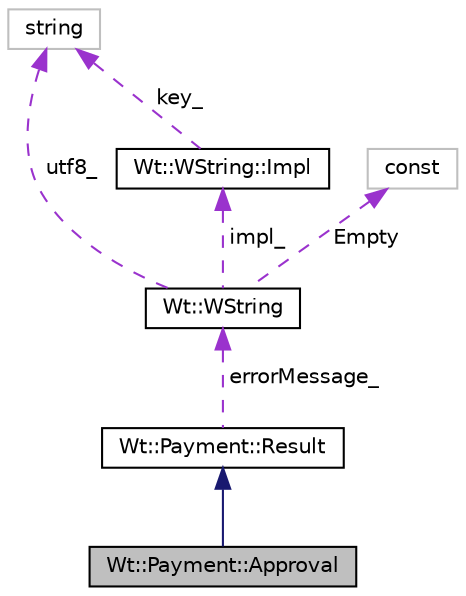 digraph "Wt::Payment::Approval"
{
 // LATEX_PDF_SIZE
  edge [fontname="Helvetica",fontsize="10",labelfontname="Helvetica",labelfontsize="10"];
  node [fontname="Helvetica",fontsize="10",shape=record];
  Node1 [label="Wt::Payment::Approval",height=0.2,width=0.4,color="black", fillcolor="grey75", style="filled", fontcolor="black",tooltip="A class that represents the result of a payment."];
  Node2 -> Node1 [dir="back",color="midnightblue",fontsize="10",style="solid"];
  Node2 [label="Wt::Payment::Result",height=0.2,width=0.4,color="black", fillcolor="white", style="filled",URL="$classWt_1_1Payment_1_1Result.html",tooltip="A class that represents the result of a payment API call."];
  Node3 -> Node2 [dir="back",color="darkorchid3",fontsize="10",style="dashed",label=" errorMessage_" ];
  Node3 [label="Wt::WString",height=0.2,width=0.4,color="black", fillcolor="white", style="filled",URL="$classWt_1_1WString.html",tooltip="A value class which describes a locale-aware unicode string."];
  Node4 -> Node3 [dir="back",color="darkorchid3",fontsize="10",style="dashed",label=" impl_" ];
  Node4 [label="Wt::WString::Impl",height=0.2,width=0.4,color="black", fillcolor="white", style="filled",URL="$structWt_1_1WString_1_1Impl.html",tooltip=" "];
  Node5 -> Node4 [dir="back",color="darkorchid3",fontsize="10",style="dashed",label=" key_" ];
  Node5 [label="string",height=0.2,width=0.4,color="grey75", fillcolor="white", style="filled",tooltip=" "];
  Node5 -> Node3 [dir="back",color="darkorchid3",fontsize="10",style="dashed",label=" utf8_" ];
  Node6 -> Node3 [dir="back",color="darkorchid3",fontsize="10",style="dashed",label=" Empty" ];
  Node6 [label="const",height=0.2,width=0.4,color="grey75", fillcolor="white", style="filled",tooltip=" "];
}
